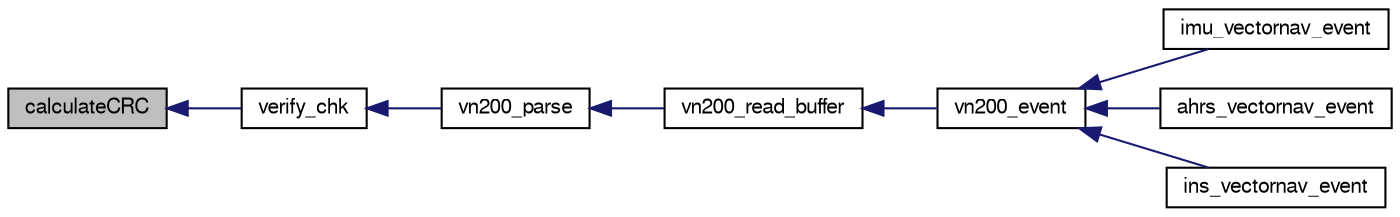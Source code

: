 digraph "calculateCRC"
{
  edge [fontname="FreeSans",fontsize="10",labelfontname="FreeSans",labelfontsize="10"];
  node [fontname="FreeSans",fontsize="10",shape=record];
  rankdir="LR";
  Node1 [label="calculateCRC",height=0.2,width=0.4,color="black", fillcolor="grey75", style="filled", fontcolor="black"];
  Node1 -> Node2 [dir="back",color="midnightblue",fontsize="10",style="solid",fontname="FreeSans"];
  Node2 [label="verify_chk",height=0.2,width=0.4,color="black", fillcolor="white", style="filled",URL="$vn200__serial_8c.html#ae28fd86966eafa975b528e8253ccfe40",tooltip="Verify checksum. "];
  Node2 -> Node3 [dir="back",color="midnightblue",fontsize="10",style="solid",fontname="FreeSans"];
  Node3 [label="vn200_parse",height=0.2,width=0.4,color="black", fillcolor="white", style="filled",URL="$vn200__serial_8h.html#ac1686e2d6ad01507cfe022f2abbc8f7d",tooltip="Packet Collection & state machine. "];
  Node3 -> Node4 [dir="back",color="midnightblue",fontsize="10",style="solid",fontname="FreeSans"];
  Node4 [label="vn200_read_buffer",height=0.2,width=0.4,color="black", fillcolor="white", style="filled",URL="$vn200__serial_8c.html#ab4e1d57f1c673bb4b96a74cdb9b63480"];
  Node4 -> Node5 [dir="back",color="midnightblue",fontsize="10",style="solid",fontname="FreeSans"];
  Node5 [label="vn200_event",height=0.2,width=0.4,color="black", fillcolor="white", style="filled",URL="$vn200__serial_8h.html#a3d81e2dac2ecada08b2be854a776b118"];
  Node5 -> Node6 [dir="back",color="midnightblue",fontsize="10",style="solid",fontname="FreeSans"];
  Node6 [label="imu_vectornav_event",height=0.2,width=0.4,color="black", fillcolor="white", style="filled",URL="$imu__vectornav_8h.html#a0bfcb922f5c1a64dde22695f3642cef2",tooltip="Event function to read and parse data from the serial port. "];
  Node5 -> Node7 [dir="back",color="midnightblue",fontsize="10",style="solid",fontname="FreeSans"];
  Node7 [label="ahrs_vectornav_event",height=0.2,width=0.4,color="black", fillcolor="white", style="filled",URL="$ahrs__vectornav_8h.html#a36bc2168f7e5f7d7a416978206b62098",tooltip="Event handling for Vectornav. "];
  Node5 -> Node8 [dir="back",color="midnightblue",fontsize="10",style="solid",fontname="FreeSans"];
  Node8 [label="ins_vectornav_event",height=0.2,width=0.4,color="black", fillcolor="white", style="filled",URL="$ins__vectornav_8h.html#abcd265b9bfefa88327260439223dba81",tooltip="Event handling for Vectornav. "];
}
